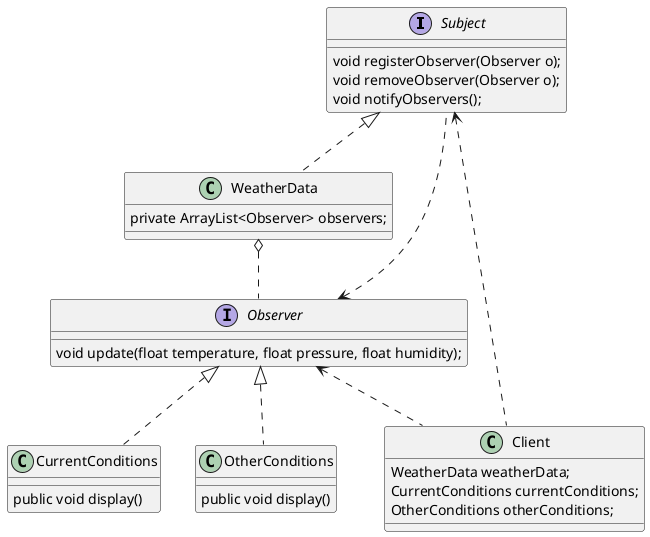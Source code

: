 @startuml


interface Subject {
void registerObserver(Observer o);
void removeObserver(Observer o);
void notifyObservers();
}

class WeatherData implements Subject {
private ArrayList<Observer> observers;
}

interface Observer {
void update(float temperature, float pressure, float humidity);
}

class CurrentConditions implements Observer {
public void display()
}

class OtherConditions implements Observer {
public void display()
}

Observer <.. Subject
WeatherData o.. Observer

class Client {
WeatherData weatherData;
CurrentConditions currentConditions;
OtherConditions otherConditions;
}

Subject <.. Client
Observer <.. Client


@enduml